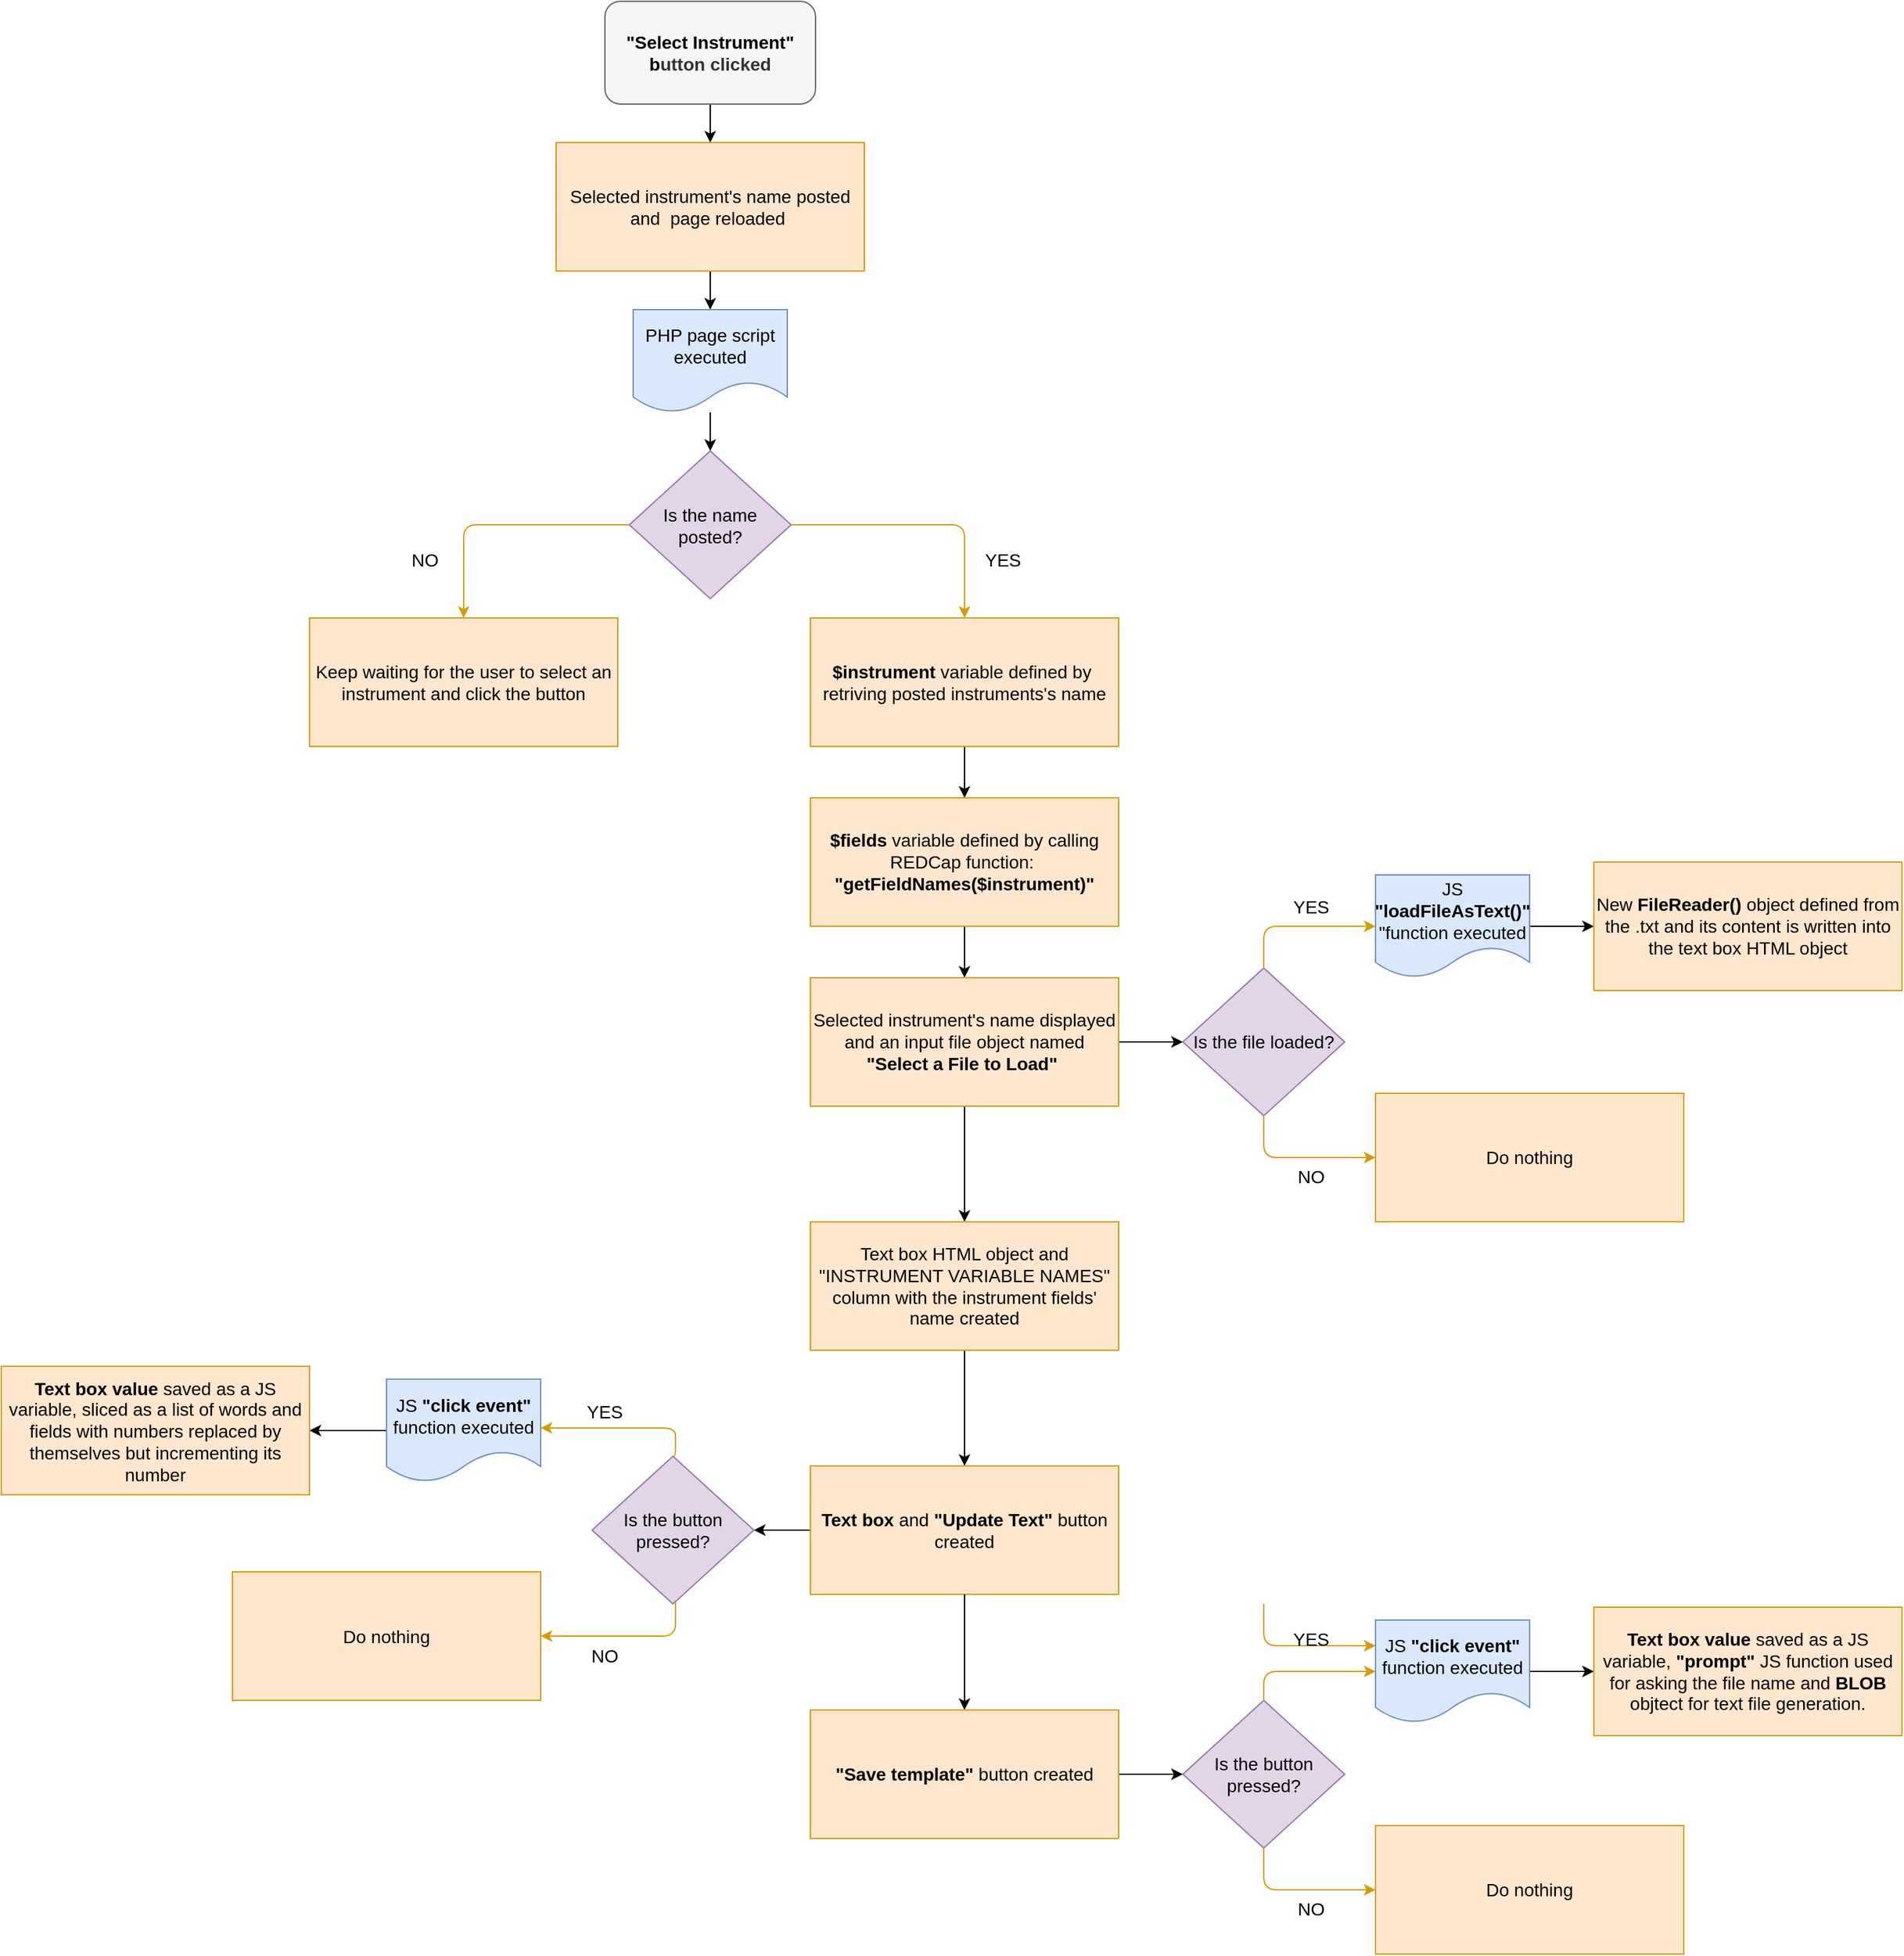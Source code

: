 <mxfile>
    <diagram id="vsvI_I3F5VlAafH_ocpz" name="Página-1">
        <mxGraphModel dx="2521" dy="667" grid="1" gridSize="10" guides="1" tooltips="1" connect="1" arrows="1" fold="1" page="1" pageScale="1" pageWidth="1169" pageHeight="1654" math="0" shadow="0">
            <root>
                <mxCell id="0"/>
                <mxCell id="1" parent="0"/>
                <mxCell id="17" value="" style="edgeStyle=none;html=1;" parent="1" source="2" target="4" edge="1">
                    <mxGeometry relative="1" as="geometry"/>
                </mxCell>
                <mxCell id="2" value="&lt;b style=&quot;color: rgb(0 , 0 , 0) ; font-size: 14px&quot;&gt;&quot;Select Instrument&quot; b&lt;/b&gt;&lt;span style=&quot;font-size: 14px&quot;&gt;&lt;b&gt;utton clicked&lt;/b&gt;&lt;/span&gt;" style="rounded=1;whiteSpace=wrap;html=1;fillColor=#f5f5f5;strokeColor=#666666;fontColor=#333333;" parent="1" vertex="1">
                    <mxGeometry x="170" y="40" width="164" height="80" as="geometry"/>
                </mxCell>
                <mxCell id="18" value="" style="edgeStyle=none;html=1;" parent="1" source="4" target="5" edge="1">
                    <mxGeometry relative="1" as="geometry"/>
                </mxCell>
                <mxCell id="4" value="Selected instrument's name posted and&amp;nbsp; page reloaded&amp;nbsp;" style="rounded=0;whiteSpace=wrap;html=1;fontSize=14;fillColor=#ffe6cc;strokeColor=#d79b00;" parent="1" vertex="1">
                    <mxGeometry x="132" y="150" width="240" height="100" as="geometry"/>
                </mxCell>
                <mxCell id="19" value="" style="edgeStyle=none;html=1;" parent="1" source="5" target="7" edge="1">
                    <mxGeometry relative="1" as="geometry"/>
                </mxCell>
                <mxCell id="5" value="PHP page script executed" style="shape=document;whiteSpace=wrap;html=1;boundedLbl=1;fontSize=14;fillColor=#dae8fc;strokeColor=#6c8ebf;" parent="1" vertex="1">
                    <mxGeometry x="192" y="280" width="120" height="80" as="geometry"/>
                </mxCell>
                <mxCell id="7" value="Is the name posted?" style="rhombus;whiteSpace=wrap;html=1;fontSize=14;fillColor=#e1d5e7;strokeColor=#9673a6;" parent="1" vertex="1">
                    <mxGeometry x="189" y="390" width="126" height="115" as="geometry"/>
                </mxCell>
                <mxCell id="8" value="" style="edgeStyle=elbowEdgeStyle;elbow=horizontal;endArrow=classic;html=1;fontSize=14;exitX=0;exitY=0.5;exitDx=0;exitDy=0;entryX=0.5;entryY=0;entryDx=0;entryDy=0;fillColor=#ffe6cc;strokeColor=#d79b00;" parent="1" source="7" target="12" edge="1">
                    <mxGeometry width="50" height="50" relative="1" as="geometry">
                        <mxPoint x="182" y="440" as="sourcePoint"/>
                        <mxPoint x="60" y="510" as="targetPoint"/>
                        <Array as="points">
                            <mxPoint x="60" y="450"/>
                            <mxPoint x="162" y="510"/>
                            <mxPoint x="170" y="522.5"/>
                            <mxPoint x="167" y="522.5"/>
                            <mxPoint x="167" y="512.5"/>
                            <mxPoint x="167" y="512.5"/>
                            <mxPoint x="167" y="542.5"/>
                            <mxPoint x="184" y="502.5"/>
                            <mxPoint x="164" y="512.5"/>
                            <mxPoint x="164" y="500"/>
                        </Array>
                    </mxGeometry>
                </mxCell>
                <mxCell id="9" value="YES" style="text;html=1;align=center;verticalAlign=middle;whiteSpace=wrap;rounded=0;fontSize=14;direction=east;" parent="1" vertex="1">
                    <mxGeometry x="450" y="460" width="60" height="30" as="geometry"/>
                </mxCell>
                <mxCell id="10" value="NO" style="text;html=1;align=center;verticalAlign=middle;whiteSpace=wrap;rounded=0;fontSize=14;direction=east;" parent="1" vertex="1">
                    <mxGeometry y="460" width="60" height="30" as="geometry"/>
                </mxCell>
                <mxCell id="11" value="" style="edgeStyle=elbowEdgeStyle;elbow=horizontal;endArrow=classic;html=1;fontSize=14;exitX=1;exitY=0.5;exitDx=0;exitDy=0;entryX=0.5;entryY=0;entryDx=0;entryDy=0;fillColor=#ffe6cc;strokeColor=#d79b00;" parent="1" source="7" target="13" edge="1">
                    <mxGeometry width="50" height="50" relative="1" as="geometry">
                        <mxPoint x="342" y="502.5" as="sourcePoint"/>
                        <mxPoint x="450" y="510" as="targetPoint"/>
                        <Array as="points">
                            <mxPoint x="450" y="450"/>
                            <mxPoint x="440" y="450"/>
                            <mxPoint x="359" y="440"/>
                            <mxPoint x="339" y="450"/>
                            <mxPoint x="339" y="437.5"/>
                        </Array>
                    </mxGeometry>
                </mxCell>
                <mxCell id="12" value="Keep waiting for the user to select an instrument and click the button" style="rounded=0;whiteSpace=wrap;html=1;fontSize=14;fillColor=#ffe6cc;strokeColor=#d79b00;" parent="1" vertex="1">
                    <mxGeometry x="-60" y="520" width="240" height="100" as="geometry"/>
                </mxCell>
                <mxCell id="20" value="" style="edgeStyle=none;html=1;" parent="1" source="13" target="14" edge="1">
                    <mxGeometry relative="1" as="geometry"/>
                </mxCell>
                <mxCell id="13" value="&lt;b&gt;$instrument&amp;nbsp;&lt;/b&gt;&lt;span&gt;variable defined by&amp;nbsp; retriving posted instruments's name&lt;/span&gt;" style="rounded=0;whiteSpace=wrap;html=1;fontSize=14;fillColor=#ffe6cc;strokeColor=#d79b00;" parent="1" vertex="1">
                    <mxGeometry x="330" y="520" width="240" height="100" as="geometry"/>
                </mxCell>
                <mxCell id="31" style="edgeStyle=none;html=1;" parent="1" source="14" target="21" edge="1">
                    <mxGeometry relative="1" as="geometry"/>
                </mxCell>
                <mxCell id="14" value="&lt;b&gt;$fields&lt;/b&gt;&lt;span&gt;&amp;nbsp;variable defined by calling REDCap function:&amp;nbsp;&lt;/span&gt;&lt;br&gt;&lt;b&gt;&quot;getFieldNames($instrument)&quot;&lt;/b&gt;" style="rounded=0;whiteSpace=wrap;html=1;fontSize=14;fillColor=#ffe6cc;strokeColor=#d79b00;" parent="1" vertex="1">
                    <mxGeometry x="330" y="660" width="240" height="100" as="geometry"/>
                </mxCell>
                <mxCell id="32" style="edgeStyle=none;html=1;" parent="1" source="21" target="22" edge="1">
                    <mxGeometry relative="1" as="geometry"/>
                </mxCell>
                <mxCell id="52" style="edgeStyle=none;html=1;" parent="1" source="21" target="33" edge="1">
                    <mxGeometry relative="1" as="geometry"/>
                </mxCell>
                <mxCell id="21" value="Selected instrument's name displayed and an input file object named&lt;b&gt; &quot;Select a File to Load&quot;&amp;nbsp;&lt;/b&gt;" style="rounded=0;whiteSpace=wrap;html=1;fontSize=14;fillColor=#ffe6cc;strokeColor=#d79b00;" parent="1" vertex="1">
                    <mxGeometry x="330" y="800" width="240" height="100" as="geometry"/>
                </mxCell>
                <mxCell id="22" value="Is the file loaded?" style="rhombus;whiteSpace=wrap;html=1;fontSize=14;fillColor=#e1d5e7;strokeColor=#9673a6;" parent="1" vertex="1">
                    <mxGeometry x="620" y="792.5" width="126" height="115" as="geometry"/>
                </mxCell>
                <mxCell id="23" value="" style="edgeStyle=elbowEdgeStyle;elbow=horizontal;endArrow=classic;html=1;fontSize=14;exitX=0.5;exitY=0;exitDx=0;exitDy=0;entryX=0;entryY=0.5;entryDx=0;entryDy=0;fillColor=#ffe6cc;strokeColor=#d79b00;" parent="1" source="22" target="28" edge="1">
                    <mxGeometry width="50" height="50" relative="1" as="geometry">
                        <mxPoint x="680" y="747.5" as="sourcePoint"/>
                        <mxPoint x="770" y="760" as="targetPoint"/>
                        <Array as="points">
                            <mxPoint x="683" y="740"/>
                            <mxPoint x="700" y="730"/>
                            <mxPoint x="680" y="740"/>
                            <mxPoint x="680" y="727.5"/>
                        </Array>
                    </mxGeometry>
                </mxCell>
                <mxCell id="24" value="" style="edgeStyle=elbowEdgeStyle;elbow=horizontal;endArrow=classic;html=1;fontSize=14;exitX=0.5;exitY=1;exitDx=0;exitDy=0;entryX=0;entryY=0.5;entryDx=0;entryDy=0;fillColor=#ffe6cc;strokeColor=#d79b00;" parent="1" source="22" target="27" edge="1">
                    <mxGeometry width="50" height="50" relative="1" as="geometry">
                        <mxPoint x="680" y="1020" as="sourcePoint"/>
                        <mxPoint x="770" y="940" as="targetPoint"/>
                        <Array as="points">
                            <mxPoint x="683" y="950"/>
                            <mxPoint x="680" y="950"/>
                            <mxPoint x="680" y="940"/>
                            <mxPoint x="680" y="940"/>
                            <mxPoint x="680" y="970"/>
                            <mxPoint x="697" y="930"/>
                            <mxPoint x="677" y="940"/>
                            <mxPoint x="677" y="927.5"/>
                        </Array>
                    </mxGeometry>
                </mxCell>
                <mxCell id="25" value="YES" style="text;html=1;align=center;verticalAlign=middle;whiteSpace=wrap;rounded=0;fontSize=14;" parent="1" vertex="1">
                    <mxGeometry x="690" y="730" width="60" height="30" as="geometry"/>
                </mxCell>
                <mxCell id="26" value="NO" style="text;html=1;align=center;verticalAlign=middle;whiteSpace=wrap;rounded=0;fontSize=14;" parent="1" vertex="1">
                    <mxGeometry x="690" y="940" width="60" height="30" as="geometry"/>
                </mxCell>
                <mxCell id="27" value="Do nothing" style="rounded=0;whiteSpace=wrap;html=1;fontSize=14;fillColor=#ffe6cc;strokeColor=#d79b00;" parent="1" vertex="1">
                    <mxGeometry x="770" y="890" width="240" height="100" as="geometry"/>
                </mxCell>
                <mxCell id="30" style="edgeStyle=none;html=1;" parent="1" source="28" target="29" edge="1">
                    <mxGeometry relative="1" as="geometry"/>
                </mxCell>
                <mxCell id="28" value="JS &lt;b&gt;&quot;loadFileAsText()&quot;&lt;/b&gt; &quot;function executed" style="shape=document;whiteSpace=wrap;html=1;boundedLbl=1;fontSize=14;fillColor=#dae8fc;strokeColor=#6c8ebf;" parent="1" vertex="1">
                    <mxGeometry x="770" y="720" width="120" height="80" as="geometry"/>
                </mxCell>
                <mxCell id="29" value="New &lt;b&gt;FileReader() &lt;/b&gt;object defined from the .txt and its content is written into the text box HTML object" style="rounded=0;whiteSpace=wrap;html=1;fontSize=14;fillColor=#ffe6cc;strokeColor=#d79b00;" parent="1" vertex="1">
                    <mxGeometry x="940" y="710" width="240" height="100" as="geometry"/>
                </mxCell>
                <mxCell id="53" style="edgeStyle=none;html=1;" parent="1" source="33" target="34" edge="1">
                    <mxGeometry relative="1" as="geometry"/>
                </mxCell>
                <mxCell id="33" value="Text box HTML object and &quot;INSTRUMENT VARIABLE NAMES&quot; column with the instrument fields' name created" style="rounded=0;whiteSpace=wrap;html=1;fontSize=14;fillColor=#ffe6cc;strokeColor=#d79b00;" parent="1" vertex="1">
                    <mxGeometry x="330" y="990" width="240" height="100" as="geometry"/>
                </mxCell>
                <mxCell id="105" style="edgeStyle=none;html=1;entryX=1;entryY=0.5;entryDx=0;entryDy=0;" edge="1" parent="1" source="34" target="92">
                    <mxGeometry relative="1" as="geometry"/>
                </mxCell>
                <mxCell id="34" value="&lt;b&gt;Text box &lt;/b&gt;and&amp;nbsp;&lt;b&gt;&quot;Update Text&quot; &lt;/b&gt;button created" style="rounded=0;whiteSpace=wrap;html=1;fontSize=14;fillColor=#ffe6cc;strokeColor=#d79b00;" parent="1" vertex="1">
                    <mxGeometry x="330" y="1180" width="240" height="100" as="geometry"/>
                </mxCell>
                <mxCell id="45" value="" style="edgeStyle=elbowEdgeStyle;elbow=horizontal;endArrow=classic;html=1;fontSize=14;exitX=0.5;exitY=1;exitDx=0;exitDy=0;entryX=0;entryY=0.5;entryDx=0;entryDy=0;fillColor=#ffe6cc;strokeColor=#d79b00;" parent="1" target="48" edge="1">
                    <mxGeometry width="50" height="50" relative="1" as="geometry">
                        <mxPoint x="683" y="1287.5" as="sourcePoint"/>
                        <mxPoint x="770" y="1320" as="targetPoint"/>
                        <Array as="points">
                            <mxPoint x="683" y="1330"/>
                            <mxPoint x="680" y="1330"/>
                            <mxPoint x="680" y="1320"/>
                            <mxPoint x="680" y="1320"/>
                            <mxPoint x="680" y="1350"/>
                            <mxPoint x="697" y="1310"/>
                            <mxPoint x="677" y="1320"/>
                            <mxPoint x="677" y="1307.5"/>
                        </Array>
                    </mxGeometry>
                </mxCell>
                <mxCell id="80" style="edgeStyle=none;html=1;" edge="1" parent="1" target="82">
                    <mxGeometry relative="1" as="geometry">
                        <mxPoint x="450" y="1280" as="sourcePoint"/>
                    </mxGeometry>
                </mxCell>
                <mxCell id="81" style="edgeStyle=none;html=1;" edge="1" parent="1" source="82" target="83">
                    <mxGeometry relative="1" as="geometry"/>
                </mxCell>
                <mxCell id="82" value="&lt;b&gt;&quot;Save template&quot; &lt;/b&gt;button created" style="rounded=0;whiteSpace=wrap;html=1;fontSize=14;fillColor=#ffe6cc;strokeColor=#d79b00;" vertex="1" parent="1">
                    <mxGeometry x="330" y="1370" width="240" height="100" as="geometry"/>
                </mxCell>
                <mxCell id="83" value="Is the button pressed?" style="rhombus;whiteSpace=wrap;html=1;fontSize=14;fillColor=#e1d5e7;strokeColor=#9673a6;" vertex="1" parent="1">
                    <mxGeometry x="620" y="1362.5" width="126" height="115" as="geometry"/>
                </mxCell>
                <mxCell id="84" value="" style="edgeStyle=elbowEdgeStyle;elbow=horizontal;endArrow=classic;html=1;fontSize=14;exitX=0.5;exitY=0;exitDx=0;exitDy=0;entryX=0;entryY=0.5;entryDx=0;entryDy=0;fillColor=#ffe6cc;strokeColor=#d79b00;" edge="1" parent="1" source="83" target="90">
                    <mxGeometry width="50" height="50" relative="1" as="geometry">
                        <mxPoint x="680" y="1317.5" as="sourcePoint"/>
                        <mxPoint x="770" y="1330" as="targetPoint"/>
                        <Array as="points">
                            <mxPoint x="683" y="1310"/>
                            <mxPoint x="700" y="1300"/>
                            <mxPoint x="680" y="1310"/>
                            <mxPoint x="680" y="1297.5"/>
                        </Array>
                    </mxGeometry>
                </mxCell>
                <mxCell id="85" value="" style="edgeStyle=elbowEdgeStyle;elbow=horizontal;endArrow=classic;html=1;fontSize=14;exitX=0.5;exitY=1;exitDx=0;exitDy=0;entryX=0;entryY=0.5;entryDx=0;entryDy=0;fillColor=#ffe6cc;strokeColor=#d79b00;" edge="1" parent="1" source="83" target="88">
                    <mxGeometry width="50" height="50" relative="1" as="geometry">
                        <mxPoint x="680" y="1590" as="sourcePoint"/>
                        <mxPoint x="770" y="1510" as="targetPoint"/>
                        <Array as="points">
                            <mxPoint x="683" y="1520"/>
                            <mxPoint x="680" y="1520"/>
                            <mxPoint x="680" y="1510"/>
                            <mxPoint x="680" y="1510"/>
                            <mxPoint x="680" y="1540"/>
                            <mxPoint x="697" y="1500"/>
                            <mxPoint x="677" y="1510"/>
                            <mxPoint x="677" y="1497.5"/>
                        </Array>
                    </mxGeometry>
                </mxCell>
                <mxCell id="86" value="YES" style="text;html=1;align=center;verticalAlign=middle;whiteSpace=wrap;rounded=0;fontSize=14;" vertex="1" parent="1">
                    <mxGeometry x="690" y="1300" width="60" height="30" as="geometry"/>
                </mxCell>
                <mxCell id="87" value="NO" style="text;html=1;align=center;verticalAlign=middle;whiteSpace=wrap;rounded=0;fontSize=14;" vertex="1" parent="1">
                    <mxGeometry x="690" y="1510" width="60" height="30" as="geometry"/>
                </mxCell>
                <mxCell id="88" value="Do nothing" style="rounded=0;whiteSpace=wrap;html=1;fontSize=14;fillColor=#ffe6cc;strokeColor=#d79b00;" vertex="1" parent="1">
                    <mxGeometry x="770" y="1460" width="240" height="100" as="geometry"/>
                </mxCell>
                <mxCell id="89" style="edgeStyle=none;html=1;" edge="1" parent="1" source="90" target="91">
                    <mxGeometry relative="1" as="geometry"/>
                </mxCell>
                <mxCell id="90" value="JS &lt;b&gt;&quot;click event&quot;&lt;/b&gt; function executed" style="shape=document;whiteSpace=wrap;html=1;boundedLbl=1;fontSize=14;fillColor=#dae8fc;strokeColor=#6c8ebf;" vertex="1" parent="1">
                    <mxGeometry x="770" y="1300" width="120" height="80" as="geometry"/>
                </mxCell>
                <mxCell id="91" value="&lt;b&gt;Text box value&lt;/b&gt; saved as a JS variable,&amp;nbsp;&lt;b&gt;&quot;prompt&quot;&lt;/b&gt; JS function used for asking the file name and &lt;b&gt;BLOB&lt;/b&gt; objtect for text file generation." style="rounded=0;whiteSpace=wrap;html=1;fontSize=14;fillColor=#ffe6cc;strokeColor=#d79b00;" vertex="1" parent="1">
                    <mxGeometry x="940" y="1290" width="240" height="100" as="geometry"/>
                </mxCell>
                <mxCell id="92" value="Is the button pressed?" style="rhombus;whiteSpace=wrap;html=1;fontSize=14;fillColor=#e1d5e7;strokeColor=#9673a6;" vertex="1" parent="1">
                    <mxGeometry x="160" y="1172.5" width="126" height="115" as="geometry"/>
                </mxCell>
                <mxCell id="94" value="YES" style="text;html=1;align=center;verticalAlign=middle;whiteSpace=wrap;rounded=0;fontSize=14;" vertex="1" parent="1">
                    <mxGeometry x="140" y="1122.5" width="60" height="30" as="geometry"/>
                </mxCell>
                <mxCell id="95" value="NO" style="text;html=1;align=center;verticalAlign=middle;whiteSpace=wrap;rounded=0;fontSize=14;" vertex="1" parent="1">
                    <mxGeometry x="140" y="1312.5" width="60" height="30" as="geometry"/>
                </mxCell>
                <mxCell id="96" value="Do nothing" style="rounded=0;whiteSpace=wrap;html=1;fontSize=14;fillColor=#ffe6cc;strokeColor=#d79b00;" vertex="1" parent="1">
                    <mxGeometry x="-120" y="1262.5" width="240" height="100" as="geometry"/>
                </mxCell>
                <mxCell id="97" style="edgeStyle=none;html=1;" edge="1" parent="1" source="98" target="99">
                    <mxGeometry relative="1" as="geometry"/>
                </mxCell>
                <mxCell id="98" value="JS &lt;b&gt;&quot;click event&quot;&lt;/b&gt; function executed" style="shape=document;whiteSpace=wrap;html=1;boundedLbl=1;fontSize=14;fillColor=#dae8fc;strokeColor=#6c8ebf;" vertex="1" parent="1">
                    <mxGeometry y="1112.5" width="120" height="80" as="geometry"/>
                </mxCell>
                <mxCell id="99" value="&lt;b&gt;Text box value&lt;/b&gt; saved as a JS variable, sliced as a list of words and fields with numbers replaced by themselves but incrementing its number" style="rounded=0;whiteSpace=wrap;html=1;fontSize=14;fillColor=#ffe6cc;strokeColor=#d79b00;" vertex="1" parent="1">
                    <mxGeometry x="-300" y="1102.5" width="240" height="100" as="geometry"/>
                </mxCell>
                <mxCell id="101" value="" style="edgeStyle=elbowEdgeStyle;elbow=horizontal;endArrow=classic;html=1;fontSize=14;exitX=0.5;exitY=0;exitDx=0;exitDy=0;fillColor=#ffe6cc;strokeColor=#d79b00;" edge="1" parent="1" source="92">
                    <mxGeometry width="50" height="50" relative="1" as="geometry">
                        <mxPoint x="225" y="1172.5" as="sourcePoint"/>
                        <mxPoint x="120" y="1150.5" as="targetPoint"/>
                        <Array as="points">
                            <mxPoint x="225" y="1120"/>
                            <mxPoint x="242" y="1110"/>
                            <mxPoint x="222" y="1120"/>
                            <mxPoint x="222" y="1107.5"/>
                        </Array>
                    </mxGeometry>
                </mxCell>
                <mxCell id="103" value="" style="edgeStyle=elbowEdgeStyle;elbow=horizontal;endArrow=classic;html=1;fontSize=14;fillColor=#ffe6cc;strokeColor=#d79b00;" edge="1" parent="1" source="92">
                    <mxGeometry width="50" height="50" relative="1" as="geometry">
                        <mxPoint x="225" y="1290" as="sourcePoint"/>
                        <mxPoint x="120" y="1312.5" as="targetPoint"/>
                        <Array as="points">
                            <mxPoint x="225" y="1302.5"/>
                            <mxPoint x="225" y="1312.5"/>
                            <mxPoint x="225" y="1302.5"/>
                            <mxPoint x="225" y="1332.5"/>
                            <mxPoint x="222" y="1332.5"/>
                            <mxPoint x="222" y="1322.5"/>
                            <mxPoint x="222" y="1322.5"/>
                            <mxPoint x="222" y="1352.5"/>
                            <mxPoint x="239" y="1312.5"/>
                            <mxPoint x="219" y="1322.5"/>
                            <mxPoint x="219" y="1310"/>
                        </Array>
                    </mxGeometry>
                </mxCell>
            </root>
        </mxGraphModel>
    </diagram>
</mxfile>